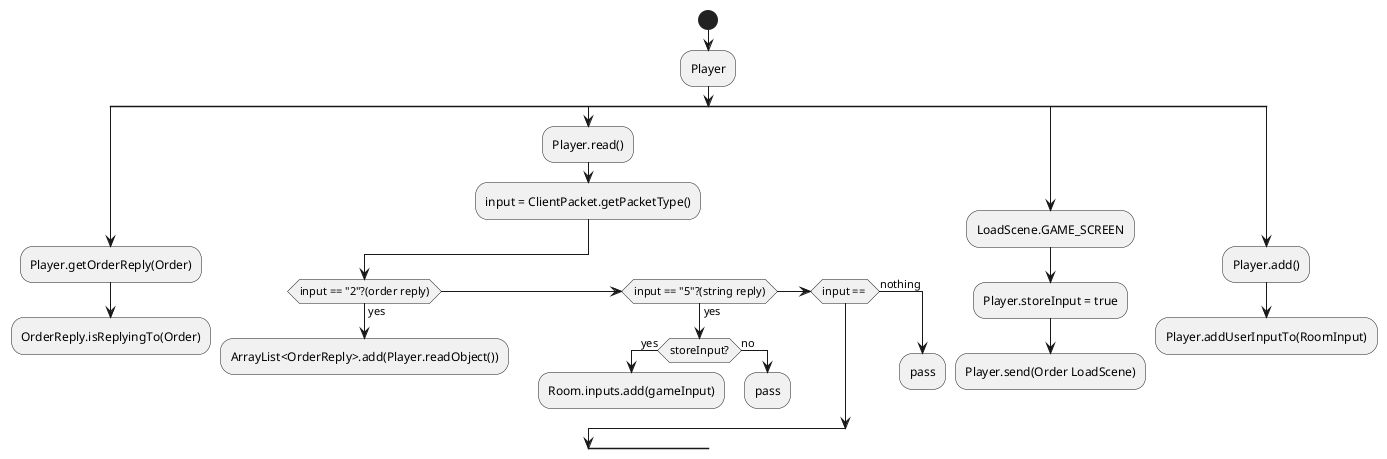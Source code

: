 @startuml
start
:Player;
split
    :Player.getOrderReply(Order);   
    :OrderReply.isReplyingTo(Order);
    
    detach 
split again
    :Player.read();
    :input = ClientPacket.getPacketType();
    if (input == "2"?(order reply)) then (yes)
        :ArrayList<OrderReply>.add(Player.readObject());
        detach
    elseif (input == "5"?(string reply)) then (yes)
        if (storeInput?) then (yes)
            :Room.inputs.add(gameInput);
            detach
        else (no)
            :pass;
            detach
        endif
    elseif (input == )
    else (nothing)
        :pass;
    endif
    detach
split again
    :LoadScene.GAME_SCREEN;
    :Player.storeInput = true;
    :Player.send(Order LoadScene);
    detach
split again
    :Player.add();
    :Player.addUserInputTo(RoomInput);
    detach
end split
@enduml
